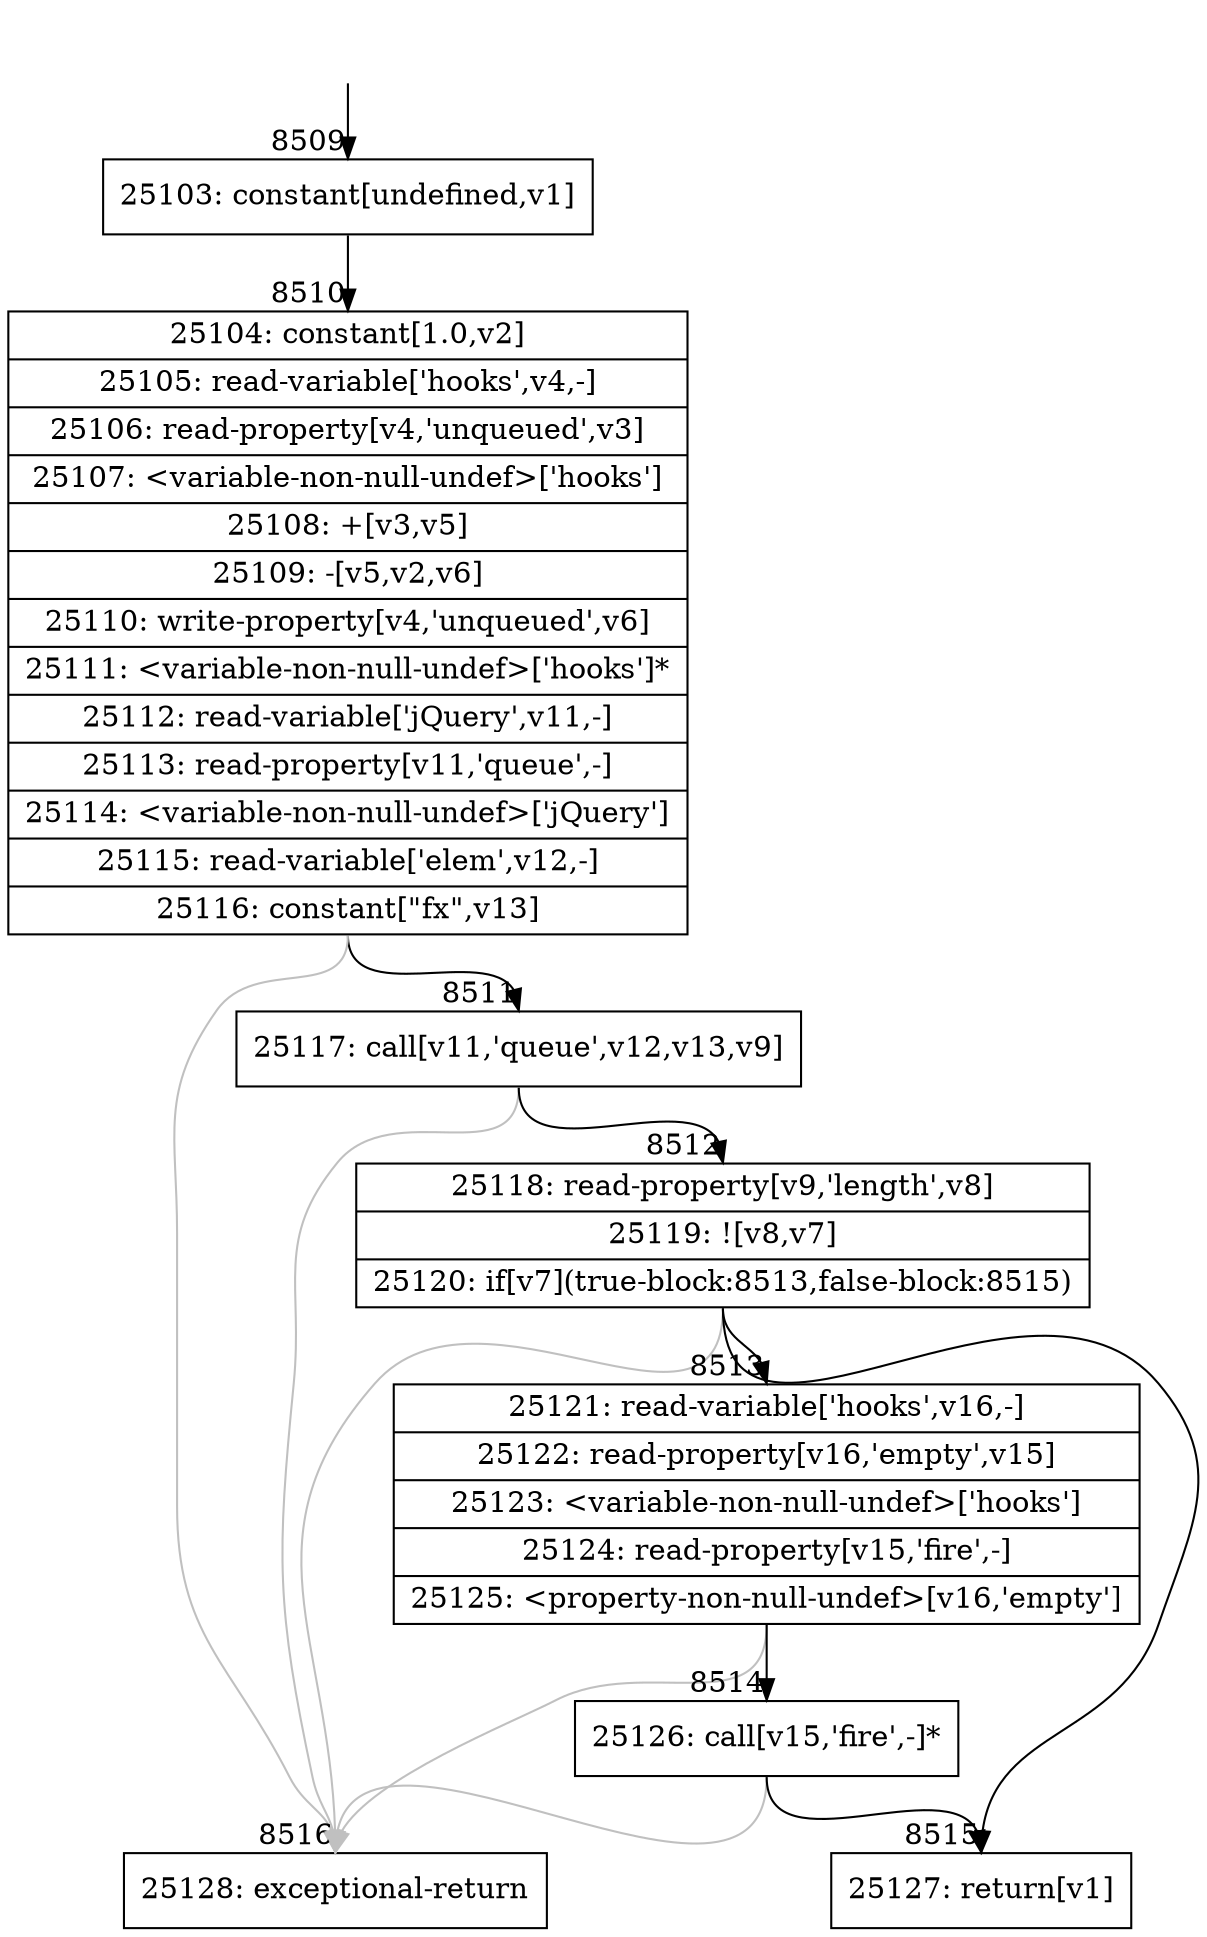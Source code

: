 digraph {
rankdir="TD"
BB_entry529[shape=none,label=""];
BB_entry529 -> BB8509 [tailport=s, headport=n, headlabel="    8509"]
BB8509 [shape=record label="{25103: constant[undefined,v1]}" ] 
BB8509 -> BB8510 [tailport=s, headport=n, headlabel="      8510"]
BB8510 [shape=record label="{25104: constant[1.0,v2]|25105: read-variable['hooks',v4,-]|25106: read-property[v4,'unqueued',v3]|25107: \<variable-non-null-undef\>['hooks']|25108: +[v3,v5]|25109: -[v5,v2,v6]|25110: write-property[v4,'unqueued',v6]|25111: \<variable-non-null-undef\>['hooks']*|25112: read-variable['jQuery',v11,-]|25113: read-property[v11,'queue',-]|25114: \<variable-non-null-undef\>['jQuery']|25115: read-variable['elem',v12,-]|25116: constant[\"fx\",v13]}" ] 
BB8510 -> BB8511 [tailport=s, headport=n, headlabel="      8511"]
BB8510 -> BB8516 [tailport=s, headport=n, color=gray, headlabel="      8516"]
BB8511 [shape=record label="{25117: call[v11,'queue',v12,v13,v9]}" ] 
BB8511 -> BB8512 [tailport=s, headport=n, headlabel="      8512"]
BB8511 -> BB8516 [tailport=s, headport=n, color=gray]
BB8512 [shape=record label="{25118: read-property[v9,'length',v8]|25119: ![v8,v7]|25120: if[v7](true-block:8513,false-block:8515)}" ] 
BB8512 -> BB8513 [tailport=s, headport=n, headlabel="      8513"]
BB8512 -> BB8515 [tailport=s, headport=n, headlabel="      8515"]
BB8512 -> BB8516 [tailport=s, headport=n, color=gray]
BB8513 [shape=record label="{25121: read-variable['hooks',v16,-]|25122: read-property[v16,'empty',v15]|25123: \<variable-non-null-undef\>['hooks']|25124: read-property[v15,'fire',-]|25125: \<property-non-null-undef\>[v16,'empty']}" ] 
BB8513 -> BB8514 [tailport=s, headport=n, headlabel="      8514"]
BB8513 -> BB8516 [tailport=s, headport=n, color=gray]
BB8514 [shape=record label="{25126: call[v15,'fire',-]*}" ] 
BB8514 -> BB8515 [tailport=s, headport=n]
BB8514 -> BB8516 [tailport=s, headport=n, color=gray]
BB8515 [shape=record label="{25127: return[v1]}" ] 
BB8516 [shape=record label="{25128: exceptional-return}" ] 
}
